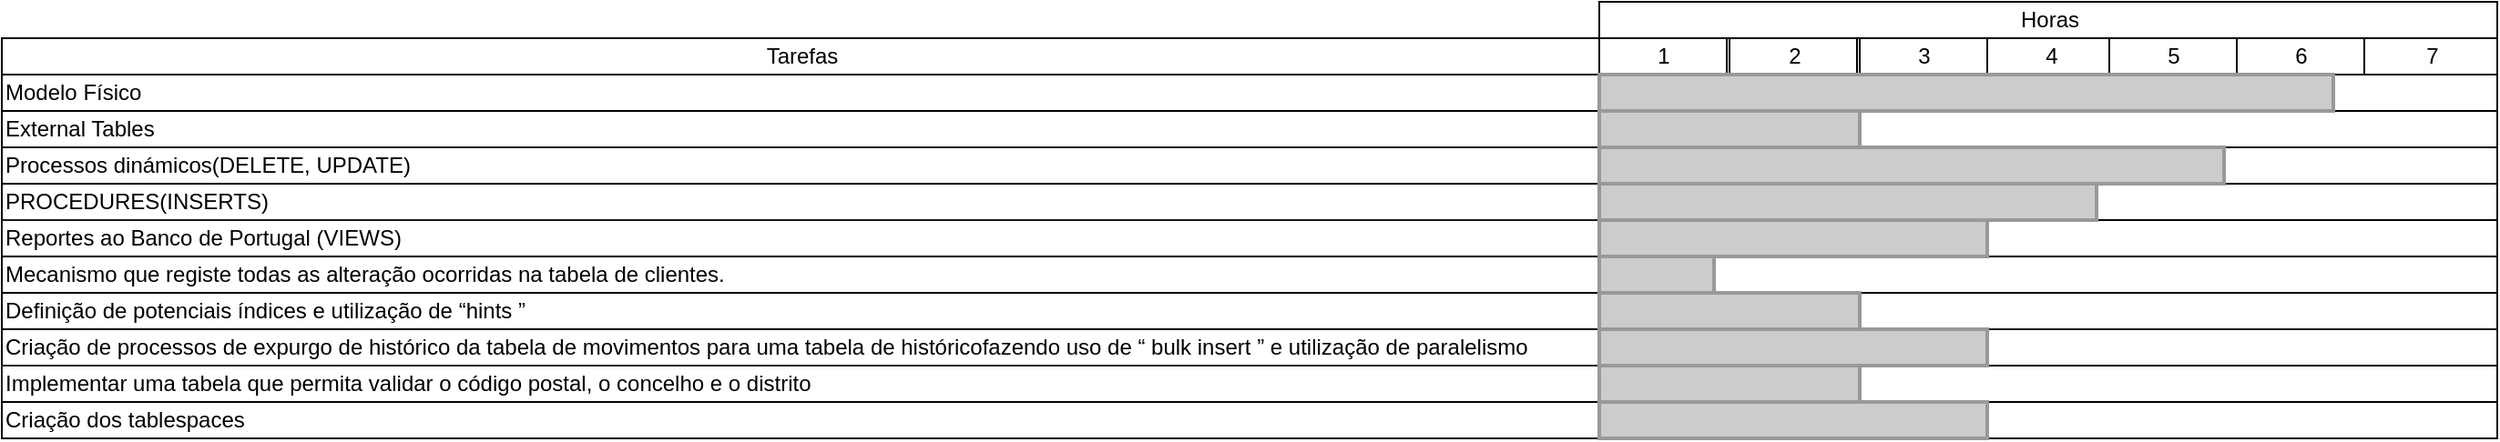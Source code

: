 <mxfile version="21.3.8" type="device">
  <diagram name="Page-1" id="fc2ac565-0d4e-3f0d-88b0-a54af1634ed7">
    <mxGraphModel dx="3408.5" dy="724" grid="1" gridSize="10" guides="1" tooltips="1" connect="0" arrows="1" fold="1" page="1" pageScale="1.5" pageWidth="1169" pageHeight="827" background="none" math="0" shadow="0">
      <root>
        <mxCell id="0" style=";html=1;" />
        <mxCell id="1" style=";html=1;" parent="0" />
        <mxCell id="u75BXIUDljDvFFVzcD1L-124" value="" style="align=left;strokeColor=#000000;html=1;" vertex="1" parent="1">
          <mxGeometry x="617" y="150" width="493" height="20" as="geometry" />
        </mxCell>
        <mxCell id="75" value="&lt;div&gt;&lt;span style=&quot;background-color: initial;&quot;&gt;External Tables&lt;/span&gt;&lt;/div&gt;" style="align=left;strokeColor=#000000;html=1;" parent="1" vertex="1">
          <mxGeometry x="-260" y="170" width="877" height="20" as="geometry" />
        </mxCell>
        <mxCell id="80" value="Processos dinámicos(DELETE, UPDATE)" style="align=left;strokeColor=#000000;html=1;" parent="1" vertex="1">
          <mxGeometry x="-260" y="190" width="877" height="20" as="geometry" />
        </mxCell>
        <mxCell id="85" value="PROCEDURES(INSERTS)" style="align=left;strokeColor=#000000;html=1;" parent="1" vertex="1">
          <mxGeometry x="-260" y="210" width="877" height="20" as="geometry" />
        </mxCell>
        <mxCell id="90" value="Reportes ao Banco de Portugal (VIEWS)" style="align=left;strokeColor=#191919;html=1;" parent="1" vertex="1">
          <mxGeometry x="-260" y="230" width="877" height="20" as="geometry" />
        </mxCell>
        <mxCell id="95" value="&lt;div&gt;Mecanismo que registe todas as alteração ocorridas na tabela de clientes.&amp;nbsp;&lt;/div&gt;" style="align=left;strokeColor=#000000;html=1;" parent="1" vertex="1">
          <mxGeometry x="-260" y="250" width="877" height="20" as="geometry" />
        </mxCell>
        <mxCell id="100" value="&lt;div&gt;Definição de potenciais índices e utilização de “&lt;span style=&quot;background-color: initial;&quot;&gt;hints ”&lt;/span&gt;&lt;/div&gt;" style="align=left;strokeColor=#000000;html=1;" parent="1" vertex="1">
          <mxGeometry x="-260" y="270" width="877" height="20" as="geometry" />
        </mxCell>
        <mxCell id="2" value="Tarefas" style="strokeWidth=1;fontStyle=0;html=1;strokeColor=#000000;" parent="1" vertex="1">
          <mxGeometry x="-260" y="130" width="877" height="20" as="geometry" />
        </mxCell>
        <mxCell id="67c90442a009f359-289" value="&lt;div&gt;Criação de processos de expurgo de histórico da tabela de movimentos para uma tabela de histórico&lt;span style=&quot;background-color: initial;&quot;&gt;fazendo uso de “ bulk insert ” e utilização de paralelismo&lt;/span&gt;&lt;/div&gt;" style="align=left;strokeColor=#000000;html=1;" parent="1" vertex="1">
          <mxGeometry x="-260" y="290" width="877" height="20" as="geometry" />
        </mxCell>
        <mxCell id="67c90442a009f359-290" value="Implementar uma tabela que permita validar o código postal, o concelho e o distrito" style="align=left;strokeColor=#212121;html=1;" parent="1" vertex="1">
          <mxGeometry x="-260" y="310" width="877" height="20" as="geometry" />
        </mxCell>
        <mxCell id="67c90442a009f359-291" value="" style="align=left;strokeColor=#000000;html=1;" parent="1" vertex="1">
          <mxGeometry x="617" y="170" width="493" height="20" as="geometry" />
        </mxCell>
        <mxCell id="4" value="1" style="strokeWidth=1;fontStyle=0;html=1;strokeColor=#000000;" parent="1" vertex="1">
          <mxGeometry x="617" y="130" width="70" height="20" as="geometry" />
        </mxCell>
        <mxCell id="67c90442a009f359-278" value="2" style="strokeWidth=1;fontStyle=0;html=1;strokeColor=#000000;" parent="1" vertex="1">
          <mxGeometry x="688.5" y="130" width="70" height="20" as="geometry" />
        </mxCell>
        <mxCell id="67c90442a009f359-279" value="3" style="strokeWidth=1;fontStyle=0;html=1;strokeColor=#000000;" parent="1" vertex="1">
          <mxGeometry x="760" y="130" width="70" height="20" as="geometry" />
        </mxCell>
        <mxCell id="67c90442a009f359-280" value="4" style="strokeWidth=1;fontStyle=0;html=1;strokeColor=#000000;" parent="1" vertex="1">
          <mxGeometry x="830" y="130" width="70" height="20" as="geometry" />
        </mxCell>
        <mxCell id="67c90442a009f359-281" value="5" style="strokeWidth=1;fontStyle=0;html=1;strokeColor=#000000;" parent="1" vertex="1">
          <mxGeometry x="897" y="130" width="70" height="20" as="geometry" />
        </mxCell>
        <mxCell id="67c90442a009f359-282" value="6" style="strokeWidth=1;fontStyle=0;html=1;strokeColor=#000000;" parent="1" vertex="1">
          <mxGeometry x="967" y="130" width="70" height="20" as="geometry" />
        </mxCell>
        <mxCell id="67c90442a009f359-283" value="7" style="strokeWidth=1;fontStyle=0;html=1;strokeColor=#000000;" parent="1" vertex="1">
          <mxGeometry x="1037" y="130" width="73" height="20" as="geometry" />
        </mxCell>
        <mxCell id="67c90442a009f359-292" value="" style="align=left;strokeColor=#000000;html=1;" parent="1" vertex="1">
          <mxGeometry x="617" y="190" width="493" height="20" as="geometry" />
        </mxCell>
        <mxCell id="67c90442a009f359-293" value="" style="align=left;strokeColor=#000000;html=1;" parent="1" vertex="1">
          <mxGeometry x="617" y="210" width="493" height="20" as="geometry" />
        </mxCell>
        <mxCell id="67c90442a009f359-294" value="" style="align=left;strokeColor=#000000;html=1;" parent="1" vertex="1">
          <mxGeometry x="617" y="230" width="493" height="20" as="geometry" />
        </mxCell>
        <mxCell id="67c90442a009f359-295" value="" style="align=left;strokeColor=#000000;html=1;" parent="1" vertex="1">
          <mxGeometry x="617" y="250" width="493" height="20" as="geometry" />
        </mxCell>
        <mxCell id="67c90442a009f359-296" value="" style="align=left;strokeColor=#000000;html=1;" parent="1" vertex="1">
          <mxGeometry x="617" y="270" width="493" height="20" as="geometry" />
        </mxCell>
        <mxCell id="67c90442a009f359-297" value="" style="align=left;strokeColor=#191919;html=1;" parent="1" vertex="1">
          <mxGeometry x="617" y="290" width="493" height="20" as="geometry" />
        </mxCell>
        <mxCell id="67c90442a009f359-298" value="" style="align=left;strokeColor=#000000;html=1;" parent="1" vertex="1">
          <mxGeometry x="617" y="310" width="493" height="20" as="geometry" />
        </mxCell>
        <mxCell id="67c90442a009f359-299" value="" style="whiteSpace=wrap;html=1;strokeWidth=2;fillColor=#CCCCCC;gradientColor=none;fontSize=14;align=center;strokeColor=#999999;" parent="1" vertex="1">
          <mxGeometry x="617" y="170" width="143" height="20" as="geometry" />
        </mxCell>
        <mxCell id="67c90442a009f359-300" value="" style="whiteSpace=wrap;html=1;strokeWidth=2;fillColor=#CCCCCC;gradientColor=none;fontSize=14;align=center;strokeColor=#999999;" parent="1" vertex="1">
          <mxGeometry x="617" y="190" width="343" height="20" as="geometry" />
        </mxCell>
        <mxCell id="67c90442a009f359-301" value="" style="whiteSpace=wrap;html=1;strokeWidth=2;fillColor=#CCCCCC;gradientColor=none;fontSize=14;align=center;strokeColor=#999999;" parent="1" vertex="1">
          <mxGeometry x="617" y="210" width="273" height="20" as="geometry" />
        </mxCell>
        <mxCell id="67c90442a009f359-302" value="" style="whiteSpace=wrap;html=1;strokeWidth=2;fillColor=#CCCCCC;gradientColor=none;fontSize=14;align=center;strokeColor=#999999;" parent="1" vertex="1">
          <mxGeometry x="617" y="230" width="213" height="20" as="geometry" />
        </mxCell>
        <mxCell id="u75BXIUDljDvFFVzcD1L-100" value="Criação dos tablespaces" style="align=left;strokeColor=#030303;html=1;" vertex="1" parent="1">
          <mxGeometry x="-260" y="330" width="877" height="20" as="geometry" />
        </mxCell>
        <mxCell id="u75BXIUDljDvFFVzcD1L-101" value="" style="align=left;strokeColor=#000000;html=1;" vertex="1" parent="1">
          <mxGeometry x="617" y="330" width="493" height="20" as="geometry" />
        </mxCell>
        <mxCell id="u75BXIUDljDvFFVzcD1L-112" value="" style="whiteSpace=wrap;html=1;strokeWidth=2;fillColor=#CCCCCC;gradientColor=none;fontSize=14;align=center;strokeColor=#999999;" vertex="1" parent="1">
          <mxGeometry x="617" y="250" width="63" height="20" as="geometry" />
        </mxCell>
        <mxCell id="u75BXIUDljDvFFVzcD1L-116" value="" style="whiteSpace=wrap;html=1;strokeWidth=2;fillColor=#CCCCCC;gradientColor=none;fontSize=14;align=center;strokeColor=#999999;" vertex="1" parent="1">
          <mxGeometry x="617" y="290" width="213" height="20" as="geometry" />
        </mxCell>
        <mxCell id="u75BXIUDljDvFFVzcD1L-117" value="" style="whiteSpace=wrap;html=1;strokeWidth=2;fillColor=#CCCCCC;gradientColor=none;fontSize=14;align=center;strokeColor=#999999;" vertex="1" parent="1">
          <mxGeometry x="617" y="310" width="143" height="20" as="geometry" />
        </mxCell>
        <mxCell id="u75BXIUDljDvFFVzcD1L-118" value="" style="whiteSpace=wrap;html=1;strokeWidth=2;fillColor=#CCCCCC;gradientColor=none;fontSize=14;align=center;strokeColor=#999999;" vertex="1" parent="1">
          <mxGeometry x="617" y="330" width="213" height="20" as="geometry" />
        </mxCell>
        <mxCell id="u75BXIUDljDvFFVzcD1L-119" value="Horas" style="strokeWidth=1;fontStyle=0;html=1;strokeColor=#000000;" vertex="1" parent="1">
          <mxGeometry x="617" y="110" width="493" height="20" as="geometry" />
        </mxCell>
        <mxCell id="u75BXIUDljDvFFVzcD1L-120" value="Modelo Físico" style="align=left;strokeColor=#030303;html=1;" vertex="1" parent="1">
          <mxGeometry x="-260" y="150" width="877" height="20" as="geometry" />
        </mxCell>
        <mxCell id="u75BXIUDljDvFFVzcD1L-122" value="" style="whiteSpace=wrap;html=1;strokeWidth=2;fillColor=#CCCCCC;gradientColor=none;fontSize=14;align=center;strokeColor=#999999;" vertex="1" parent="1">
          <mxGeometry x="617" y="150" width="403" height="20" as="geometry" />
        </mxCell>
        <mxCell id="u75BXIUDljDvFFVzcD1L-123" value="" style="whiteSpace=wrap;html=1;strokeWidth=2;fillColor=#CCCCCC;gradientColor=none;fontSize=14;align=center;strokeColor=#999999;" vertex="1" parent="1">
          <mxGeometry x="617" y="270" width="143" height="20" as="geometry" />
        </mxCell>
      </root>
    </mxGraphModel>
  </diagram>
</mxfile>
